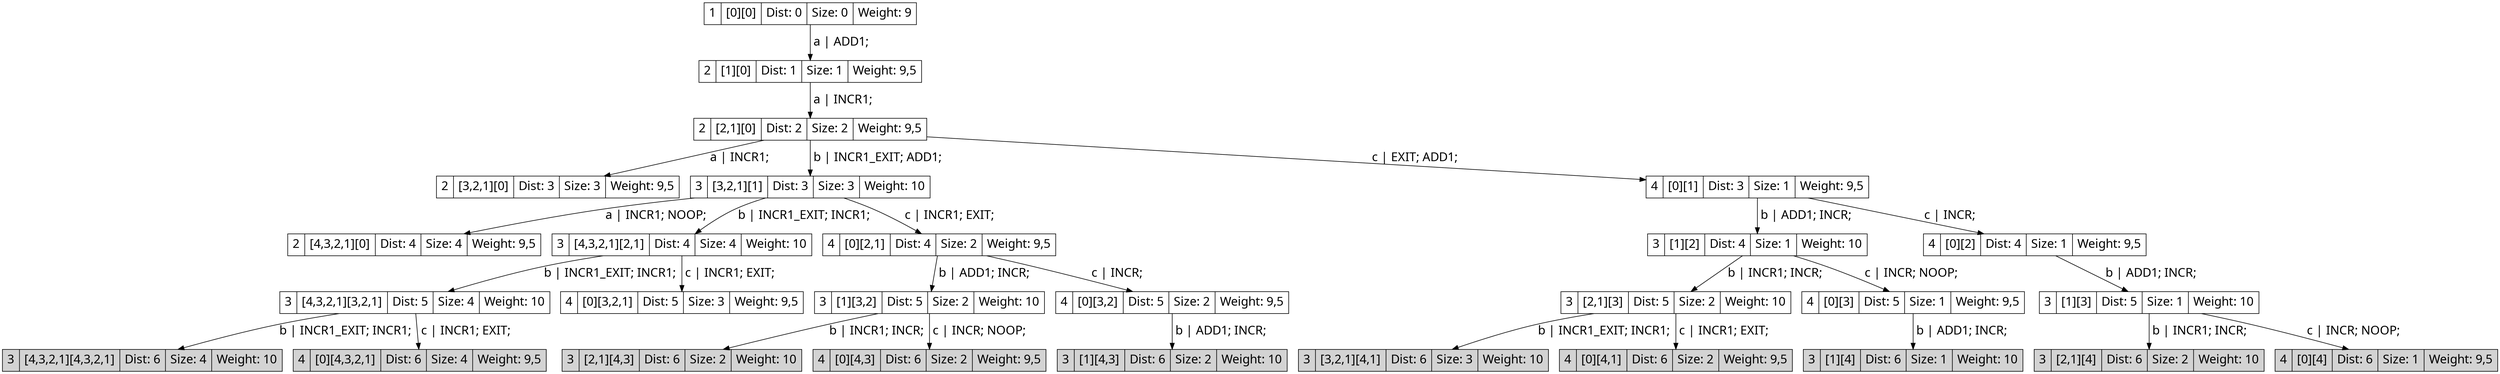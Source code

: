 digraph g{
node[shape=record fontname=Calibri fontsize = 20]
edge[fontname = Calibri fontsize = 20]
0->1[label=" a | ADD1; "]
0[label="1 | [0][0] | Dist: 0 | Size: 0 | Weight: 9"]
1[label="2 | [1][0] | Dist: 1 | Size: 1 | Weight: 9,5"]
1->2[label=" a | INCR1; "]
1[label="2 | [1][0] | Dist: 1 | Size: 1 | Weight: 9,5"]
2[label="2 | [2,1][0] | Dist: 2 | Size: 2 | Weight: 9,5"]
2->3[label=" a | INCR1; "]
2[label="2 | [2,1][0] | Dist: 2 | Size: 2 | Weight: 9,5"]
3[label="2 | [3,2,1][0] | Dist: 3 | Size: 3 | Weight: 9,5"]
2->4[label=" b | INCR1_EXIT; ADD1; "]
2[label="2 | [2,1][0] | Dist: 2 | Size: 2 | Weight: 9,5"]
4[label="3 | [3,2,1][1] | Dist: 3 | Size: 3 | Weight: 10"]
2->5[label=" c | EXIT; ADD1; "]
2[label="2 | [2,1][0] | Dist: 2 | Size: 2 | Weight: 9,5"]
5[label="4 | [0][1] | Dist: 3 | Size: 1 | Weight: 9,5"]
4->6[label=" a | INCR1; NOOP; "]
4[label="3 | [3,2,1][1] | Dist: 3 | Size: 3 | Weight: 10"]
6[label="2 | [4,3,2,1][0] | Dist: 4 | Size: 4 | Weight: 9,5"]
4->7[label=" b | INCR1_EXIT; INCR1; "]
4[label="3 | [3,2,1][1] | Dist: 3 | Size: 3 | Weight: 10"]
7[label="3 | [4,3,2,1][2,1] | Dist: 4 | Size: 4 | Weight: 10"]
4->8[label=" c | INCR1; EXIT; "]
4[label="3 | [3,2,1][1] | Dist: 3 | Size: 3 | Weight: 10"]
8[label="4 | [0][2,1] | Dist: 4 | Size: 2 | Weight: 9,5"]
7->9[label=" b | INCR1_EXIT; INCR1; "]
7[label="3 | [4,3,2,1][2,1] | Dist: 4 | Size: 4 | Weight: 10"]
9[label="3 | [4,3,2,1][3,2,1] | Dist: 5 | Size: 4 | Weight: 10"]
7->10[label=" c | INCR1; EXIT; "]
7[label="3 | [4,3,2,1][2,1] | Dist: 4 | Size: 4 | Weight: 10"]
10[label="4 | [0][3,2,1] | Dist: 5 | Size: 3 | Weight: 9,5"]
9->11[label=" b | INCR1_EXIT; INCR1; "]
9[label="3 | [4,3,2,1][3,2,1] | Dist: 5 | Size: 4 | Weight: 10"]
11[label="3 | [4,3,2,1][4,3,2,1] | Dist: 6 | Size: 4 | Weight: 10"]
11[fillcolor = lightgrey, style=filled]
9->12[label=" c | INCR1; EXIT; "]
9[label="3 | [4,3,2,1][3,2,1] | Dist: 5 | Size: 4 | Weight: 10"]
12[label="4 | [0][4,3,2,1] | Dist: 6 | Size: 4 | Weight: 9,5"]
12[fillcolor = lightgrey, style=filled]
5->13[label=" b | ADD1; INCR; "]
5[label="4 | [0][1] | Dist: 3 | Size: 1 | Weight: 9,5"]
13[label="3 | [1][2] | Dist: 4 | Size: 1 | Weight: 10"]
5->14[label=" c | INCR; "]
5[label="4 | [0][1] | Dist: 3 | Size: 1 | Weight: 9,5"]
14[label="4 | [0][2] | Dist: 4 | Size: 1 | Weight: 9,5"]
13->15[label=" b | INCR1; INCR; "]
13[label="3 | [1][2] | Dist: 4 | Size: 1 | Weight: 10"]
15[label="3 | [2,1][3] | Dist: 5 | Size: 2 | Weight: 10"]
13->16[label=" c | INCR; NOOP; "]
13[label="3 | [1][2] | Dist: 4 | Size: 1 | Weight: 10"]
16[label="4 | [0][3] | Dist: 5 | Size: 1 | Weight: 9,5"]
15->17[label=" b | INCR1_EXIT; INCR1; "]
15[label="3 | [2,1][3] | Dist: 5 | Size: 2 | Weight: 10"]
17[label="3 | [3,2,1][4,1] | Dist: 6 | Size: 3 | Weight: 10"]
17[fillcolor = lightgrey, style=filled]
15->18[label=" c | INCR1; EXIT; "]
15[label="3 | [2,1][3] | Dist: 5 | Size: 2 | Weight: 10"]
18[label="4 | [0][4,1] | Dist: 6 | Size: 2 | Weight: 9,5"]
18[fillcolor = lightgrey, style=filled]
14->19[label=" b | ADD1; INCR; "]
14[label="4 | [0][2] | Dist: 4 | Size: 1 | Weight: 9,5"]
19[label="3 | [1][3] | Dist: 5 | Size: 1 | Weight: 10"]
19->20[label=" b | INCR1; INCR; "]
19[label="3 | [1][3] | Dist: 5 | Size: 1 | Weight: 10"]
20[label="3 | [2,1][4] | Dist: 6 | Size: 2 | Weight: 10"]
20[fillcolor = lightgrey, style=filled]
19->21[label=" c | INCR; NOOP; "]
19[label="3 | [1][3] | Dist: 5 | Size: 1 | Weight: 10"]
21[label="4 | [0][4] | Dist: 6 | Size: 1 | Weight: 9,5"]
21[fillcolor = lightgrey, style=filled]
8->22[label=" b | ADD1; INCR; "]
8[label="4 | [0][2,1] | Dist: 4 | Size: 2 | Weight: 9,5"]
22[label="3 | [1][3,2] | Dist: 5 | Size: 2 | Weight: 10"]
8->23[label=" c | INCR; "]
8[label="4 | [0][2,1] | Dist: 4 | Size: 2 | Weight: 9,5"]
23[label="4 | [0][3,2] | Dist: 5 | Size: 2 | Weight: 9,5"]
22->24[label=" b | INCR1; INCR; "]
22[label="3 | [1][3,2] | Dist: 5 | Size: 2 | Weight: 10"]
24[label="3 | [2,1][4,3] | Dist: 6 | Size: 2 | Weight: 10"]
24[fillcolor = lightgrey, style=filled]
22->25[label=" c | INCR; NOOP; "]
22[label="3 | [1][3,2] | Dist: 5 | Size: 2 | Weight: 10"]
25[label="4 | [0][4,3] | Dist: 6 | Size: 2 | Weight: 9,5"]
25[fillcolor = lightgrey, style=filled]
16->26[label=" b | ADD1; INCR; "]
16[label="4 | [0][3] | Dist: 5 | Size: 1 | Weight: 9,5"]
26[label="3 | [1][4] | Dist: 6 | Size: 1 | Weight: 10"]
26[fillcolor = lightgrey, style=filled]
23->27[label=" b | ADD1; INCR; "]
23[label="4 | [0][3,2] | Dist: 5 | Size: 2 | Weight: 9,5"]
27[label="3 | [1][4,3] | Dist: 6 | Size: 2 | Weight: 10"]
27[fillcolor = lightgrey, style=filled]}
